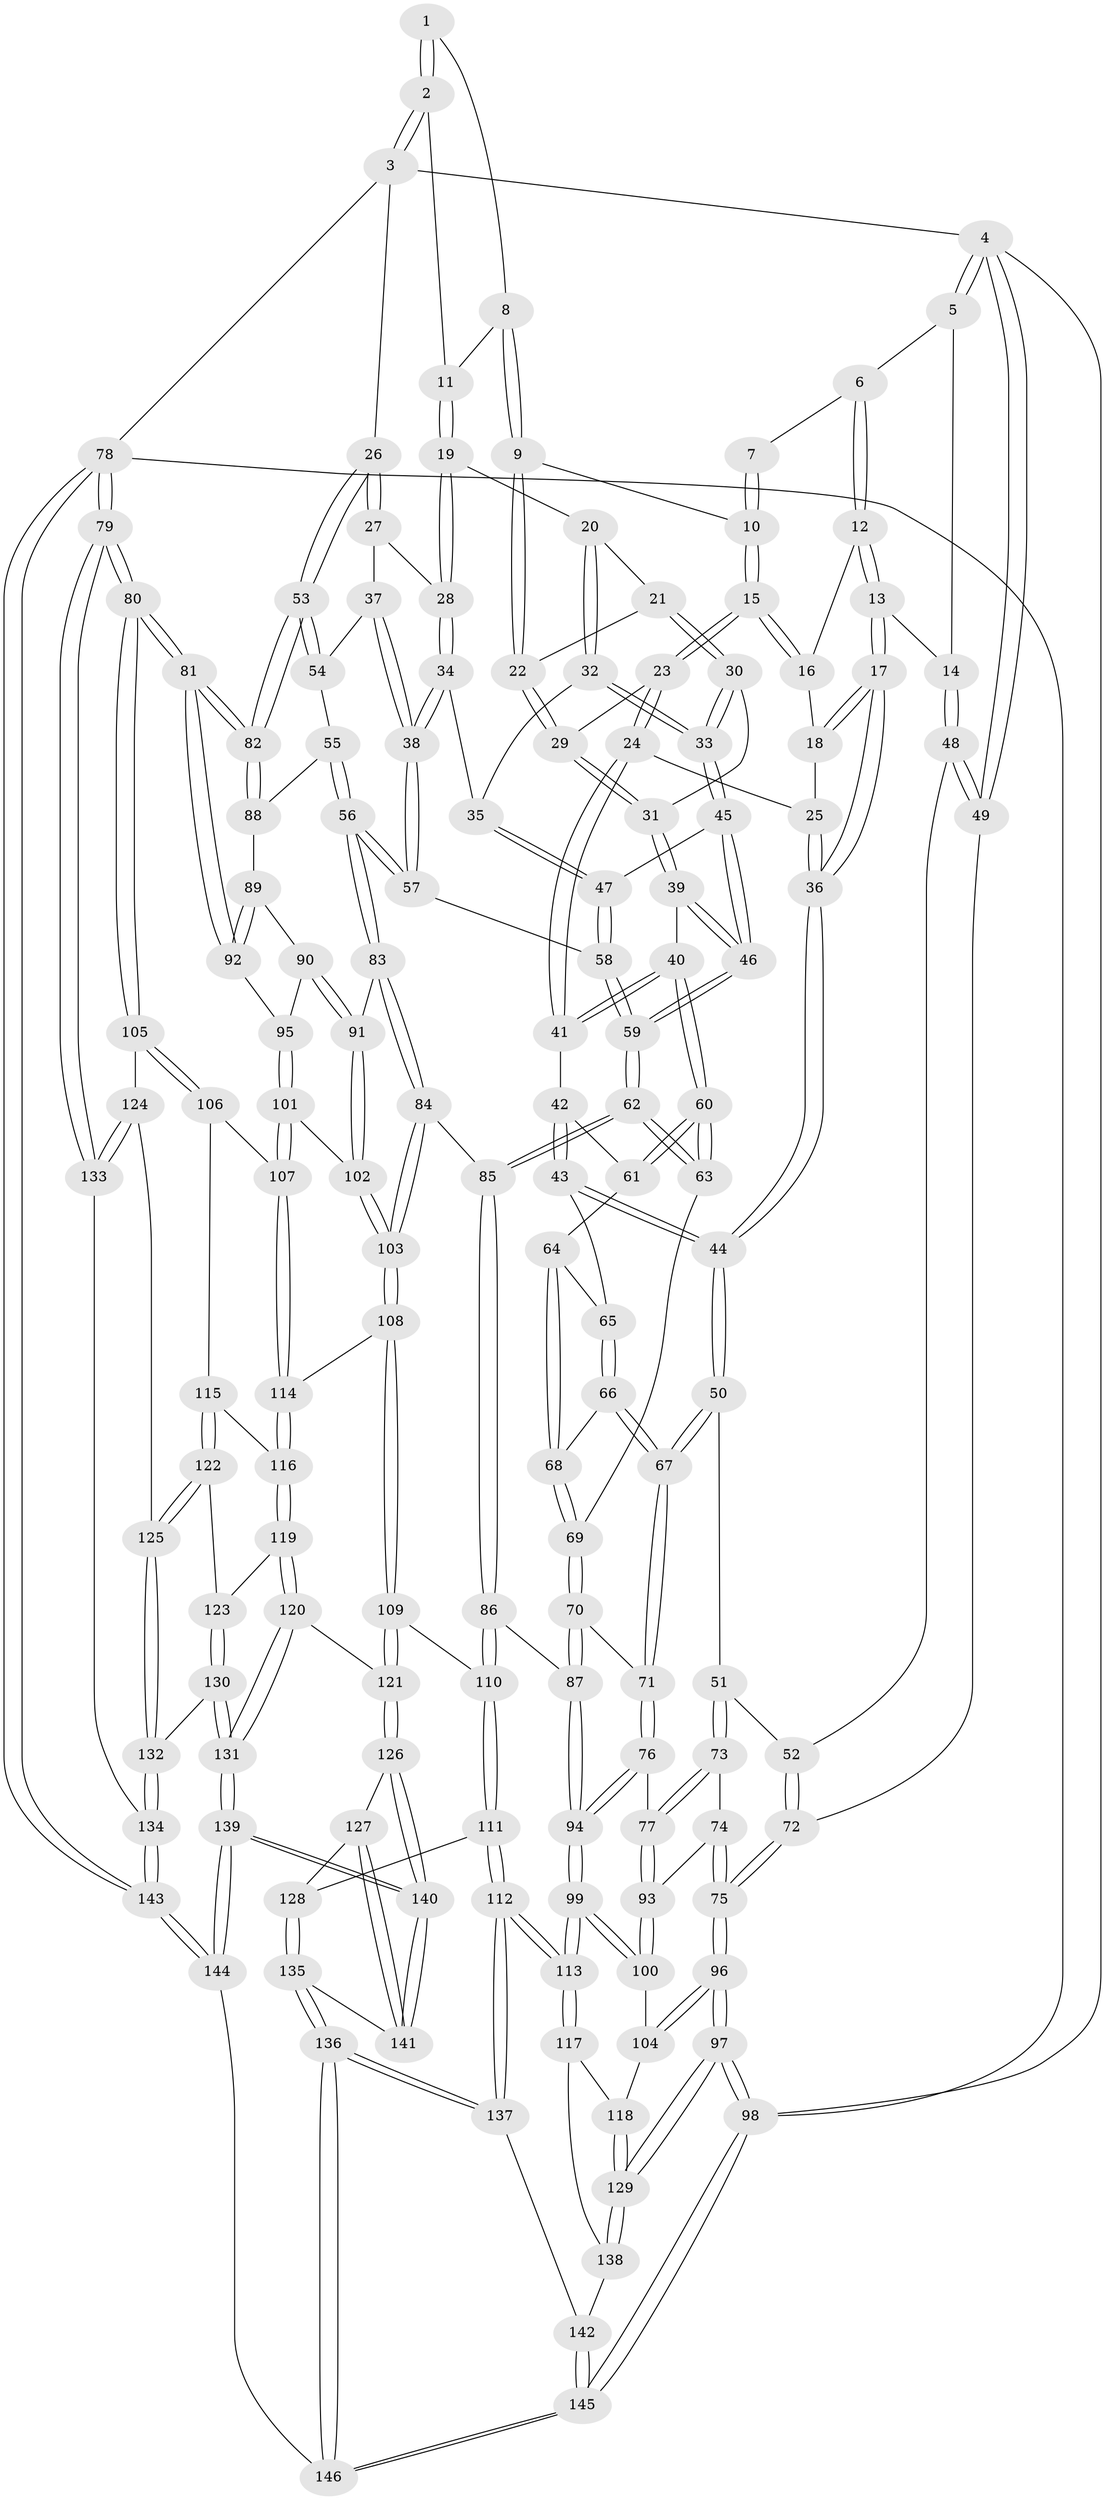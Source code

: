 // coarse degree distribution, {3: 0.6818181818181818, 4: 0.19318181818181818, 5: 0.045454545454545456, 2: 0.07954545454545454}
// Generated by graph-tools (version 1.1) at 2025/54/03/04/25 22:54:08]
// undirected, 146 vertices, 362 edges
graph export_dot {
  node [color=gray90,style=filled];
  1 [pos="+0.5194403794736248+0"];
  2 [pos="+0.9489825902982362+0"];
  3 [pos="+1+0"];
  4 [pos="+0+0"];
  5 [pos="+0.08696602360572461+0"];
  6 [pos="+0.30990589145506714+0"];
  7 [pos="+0.407939884535467+0"];
  8 [pos="+0.546003139426999+0"];
  9 [pos="+0.5401924324193662+0.06604768856395701"];
  10 [pos="+0.44674179095163863+0.06766237883374217"];
  11 [pos="+0.6351199315750369+0.04921380731317496"];
  12 [pos="+0.303110300858045+0"];
  13 [pos="+0.10219636689742127+0.14305787707622164"];
  14 [pos="+0.09861245006109289+0.1421166848843348"];
  15 [pos="+0.41503365063822284+0.11887855104264211"];
  16 [pos="+0.29349585955327995+0"];
  17 [pos="+0.15664846691223108+0.15915301730961584"];
  18 [pos="+0.27312087619821723+0.0199910847936253"];
  19 [pos="+0.6361103593208138+0.11463495668289929"];
  20 [pos="+0.6339804536163772+0.11574623632279027"];
  21 [pos="+0.5868264628290716+0.10964404946460331"];
  22 [pos="+0.5573747698680402+0.09360158618229238"];
  23 [pos="+0.4096416745477131+0.15131764447060828"];
  24 [pos="+0.37920382228599475+0.16407096697717566"];
  25 [pos="+0.3429314330290069+0.145769287219821"];
  26 [pos="+1+0"];
  27 [pos="+0.8029713069559693+0.10360349702239283"];
  28 [pos="+0.7802206280156833+0.11444400004275242"];
  29 [pos="+0.45063587139711964+0.17128290319147405"];
  30 [pos="+0.5306265385451776+0.20557254426742383"];
  31 [pos="+0.4519802456752561+0.17291549499302994"];
  32 [pos="+0.6268201044989049+0.17749984625253085"];
  33 [pos="+0.5362008930206601+0.21337192138803956"];
  34 [pos="+0.7139747534850509+0.2429625560122704"];
  35 [pos="+0.6330365468007197+0.21340280834532757"];
  36 [pos="+0.1670726234498434+0.17049299883766397"];
  37 [pos="+0.7950980806774409+0.26282602923144655"];
  38 [pos="+0.7170451957250688+0.2780940090112714"];
  39 [pos="+0.45986759493307344+0.28330676201902383"];
  40 [pos="+0.41600323887090723+0.2989086699341311"];
  41 [pos="+0.3413822615843842+0.2534192305967518"];
  42 [pos="+0.3275839005814406+0.26134048202869786"];
  43 [pos="+0.23879103332346352+0.27278620570517614"];
  44 [pos="+0.21186670918033942+0.2661843835900963"];
  45 [pos="+0.5517708900436736+0.26007747778212337"];
  46 [pos="+0.5062851076361706+0.3028902217381208"];
  47 [pos="+0.5958397726328566+0.26721633437379005"];
  48 [pos="+0.06039531922606603+0.15431044374579508"];
  49 [pos="+0+0.17363111036333"];
  50 [pos="+0.15180794763377928+0.3641862410176795"];
  51 [pos="+0.12765460783544222+0.38062386695279754"];
  52 [pos="+0.07405114596353181+0.346841931278826"];
  53 [pos="+1+0"];
  54 [pos="+0.8086097874744445+0.2739183294823777"];
  55 [pos="+0.824657685492919+0.3923862330729853"];
  56 [pos="+0.7617055955049404+0.4278416651918204"];
  57 [pos="+0.6957554188422974+0.370302970064186"];
  58 [pos="+0.6692354735923651+0.36669966822138744"];
  59 [pos="+0.525703510908557+0.42039611007504546"];
  60 [pos="+0.40861390535395464+0.35388586519832665"];
  61 [pos="+0.34184219389396137+0.3379898776334246"];
  62 [pos="+0.5113976097443135+0.4391204054929309"];
  63 [pos="+0.42308744858713837+0.41152630927362416"];
  64 [pos="+0.3341673580095608+0.3550049645066276"];
  65 [pos="+0.26212433464167895+0.3185388661057944"];
  66 [pos="+0.28257504385275944+0.37034589812841867"];
  67 [pos="+0.2756140099703556+0.4286897515489265"];
  68 [pos="+0.33397184378219275+0.35578352287038734"];
  69 [pos="+0.36181241516876006+0.4322987045761261"];
  70 [pos="+0.3171312119097856+0.46847395603316133"];
  71 [pos="+0.3006739603010444+0.4700148510946523"];
  72 [pos="+0+0.32109208823339747"];
  73 [pos="+0.1256202486174583+0.3903090090114579"];
  74 [pos="+0.050734042666210726+0.46563726939004024"];
  75 [pos="+0+0.5962908717522141"];
  76 [pos="+0.2761115066438828+0.49521286450042556"];
  77 [pos="+0.1899102823023339+0.5173617671154369"];
  78 [pos="+1+1"];
  79 [pos="+1+0.7238663168362922"];
  80 [pos="+1+0.712796543809982"];
  81 [pos="+1+0.5721406980318546"];
  82 [pos="+1+0.1992972888811711"];
  83 [pos="+0.7603278003391287+0.45611843304152416"];
  84 [pos="+0.6153600633951962+0.5663504851145749"];
  85 [pos="+0.5215857172572071+0.5514819245267301"];
  86 [pos="+0.49557271413956955+0.5798337553819682"];
  87 [pos="+0.4306164766870964+0.5887153341824337"];
  88 [pos="+0.9172551863470251+0.36562050067893104"];
  89 [pos="+0.9222198972217917+0.49747956896381956"];
  90 [pos="+0.8626070186546337+0.5281001634603716"];
  91 [pos="+0.7998037439116011+0.527299912138398"];
  92 [pos="+1+0.5556636800672653"];
  93 [pos="+0.16682382520294642+0.5532238597322299"];
  94 [pos="+0.31050159236918345+0.6794466002209189"];
  95 [pos="+0.9409072070257074+0.5712613057588104"];
  96 [pos="+0+0.6574055323821996"];
  97 [pos="+0+0.7667136793557227"];
  98 [pos="+0+1"];
  99 [pos="+0.27252014034325117+0.7399343846085642"];
  100 [pos="+0.13324954035860237+0.6508452819921513"];
  101 [pos="+0.8632169361259855+0.6486365676399066"];
  102 [pos="+0.8024832921817321+0.5822049132123687"];
  103 [pos="+0.6897939267052938+0.6785724822650337"];
  104 [pos="+0.08603955931744257+0.6543300138545843"];
  105 [pos="+1+0.7229373959799565"];
  106 [pos="+0.9189656442398283+0.6980321805048822"];
  107 [pos="+0.8663044157885494+0.6574122764920375"];
  108 [pos="+0.689184392390202+0.6901055218493778"];
  109 [pos="+0.6623744652260779+0.7246028109300858"];
  110 [pos="+0.5194463256601393+0.7079833789857937"];
  111 [pos="+0.4816198427847898+0.7791788514567949"];
  112 [pos="+0.30139615336943676+0.8361710335669276"];
  113 [pos="+0.29979652879646085+0.8334430494474201"];
  114 [pos="+0.7855189892391984+0.7335096116944624"];
  115 [pos="+0.872308179844845+0.7706146685446987"];
  116 [pos="+0.792870331589304+0.7533055409123153"];
  117 [pos="+0.14091011648079213+0.8331948121198667"];
  118 [pos="+0.10740273274663718+0.8247802114812498"];
  119 [pos="+0.7832738348928334+0.8086373240711291"];
  120 [pos="+0.7363367584120206+0.8326919854332637"];
  121 [pos="+0.6591351071186498+0.8222315444555421"];
  122 [pos="+0.8782840257246638+0.8076833499865361"];
  123 [pos="+0.8069574636408471+0.8252339803393057"];
  124 [pos="+0.9194638107185631+0.8206123564337514"];
  125 [pos="+0.8925348912415888+0.8229422072466523"];
  126 [pos="+0.6373334224141111+0.8485991632418018"];
  127 [pos="+0.5820333310875707+0.8452424735513816"];
  128 [pos="+0.5265189713037209+0.8159247198536974"];
  129 [pos="+0+0.8199863701509741"];
  130 [pos="+0.824258795791939+0.8761771958322256"];
  131 [pos="+0.7781542784775388+0.9294728126982325"];
  132 [pos="+0.8769367252053908+0.8792954921611101"];
  133 [pos="+0.9540238465473792+0.8875728482940555"];
  134 [pos="+0.9155264709815151+0.9393452249640247"];
  135 [pos="+0.4853250799163238+0.950387696860223"];
  136 [pos="+0.32746969081583005+1"];
  137 [pos="+0.30146362840642554+0.8486877865066405"];
  138 [pos="+0.0813012521229126+0.8899646432414157"];
  139 [pos="+0.7384592519451889+1"];
  140 [pos="+0.6691585705801752+1"];
  141 [pos="+0.5204107240168988+0.9442335933199003"];
  142 [pos="+0.09900423168796155+0.9155396067896326"];
  143 [pos="+0.920197364522969+1"];
  144 [pos="+0.7742338414181681+1"];
  145 [pos="+0+1"];
  146 [pos="+0.2958162081609618+1"];
  1 -- 2;
  1 -- 2;
  1 -- 8;
  2 -- 3;
  2 -- 3;
  2 -- 11;
  3 -- 4;
  3 -- 26;
  3 -- 78;
  4 -- 5;
  4 -- 5;
  4 -- 49;
  4 -- 49;
  4 -- 98;
  5 -- 6;
  5 -- 14;
  6 -- 7;
  6 -- 12;
  6 -- 12;
  7 -- 10;
  7 -- 10;
  8 -- 9;
  8 -- 9;
  8 -- 11;
  9 -- 10;
  9 -- 22;
  9 -- 22;
  10 -- 15;
  10 -- 15;
  11 -- 19;
  11 -- 19;
  12 -- 13;
  12 -- 13;
  12 -- 16;
  13 -- 14;
  13 -- 17;
  13 -- 17;
  14 -- 48;
  14 -- 48;
  15 -- 16;
  15 -- 16;
  15 -- 23;
  15 -- 23;
  16 -- 18;
  17 -- 18;
  17 -- 18;
  17 -- 36;
  17 -- 36;
  18 -- 25;
  19 -- 20;
  19 -- 28;
  19 -- 28;
  20 -- 21;
  20 -- 32;
  20 -- 32;
  21 -- 22;
  21 -- 30;
  21 -- 30;
  22 -- 29;
  22 -- 29;
  23 -- 24;
  23 -- 24;
  23 -- 29;
  24 -- 25;
  24 -- 41;
  24 -- 41;
  25 -- 36;
  25 -- 36;
  26 -- 27;
  26 -- 27;
  26 -- 53;
  26 -- 53;
  27 -- 28;
  27 -- 37;
  28 -- 34;
  28 -- 34;
  29 -- 31;
  29 -- 31;
  30 -- 31;
  30 -- 33;
  30 -- 33;
  31 -- 39;
  31 -- 39;
  32 -- 33;
  32 -- 33;
  32 -- 35;
  33 -- 45;
  33 -- 45;
  34 -- 35;
  34 -- 38;
  34 -- 38;
  35 -- 47;
  35 -- 47;
  36 -- 44;
  36 -- 44;
  37 -- 38;
  37 -- 38;
  37 -- 54;
  38 -- 57;
  38 -- 57;
  39 -- 40;
  39 -- 46;
  39 -- 46;
  40 -- 41;
  40 -- 41;
  40 -- 60;
  40 -- 60;
  41 -- 42;
  42 -- 43;
  42 -- 43;
  42 -- 61;
  43 -- 44;
  43 -- 44;
  43 -- 65;
  44 -- 50;
  44 -- 50;
  45 -- 46;
  45 -- 46;
  45 -- 47;
  46 -- 59;
  46 -- 59;
  47 -- 58;
  47 -- 58;
  48 -- 49;
  48 -- 49;
  48 -- 52;
  49 -- 72;
  50 -- 51;
  50 -- 67;
  50 -- 67;
  51 -- 52;
  51 -- 73;
  51 -- 73;
  52 -- 72;
  52 -- 72;
  53 -- 54;
  53 -- 54;
  53 -- 82;
  53 -- 82;
  54 -- 55;
  55 -- 56;
  55 -- 56;
  55 -- 88;
  56 -- 57;
  56 -- 57;
  56 -- 83;
  56 -- 83;
  57 -- 58;
  58 -- 59;
  58 -- 59;
  59 -- 62;
  59 -- 62;
  60 -- 61;
  60 -- 61;
  60 -- 63;
  60 -- 63;
  61 -- 64;
  62 -- 63;
  62 -- 63;
  62 -- 85;
  62 -- 85;
  63 -- 69;
  64 -- 65;
  64 -- 68;
  64 -- 68;
  65 -- 66;
  65 -- 66;
  66 -- 67;
  66 -- 67;
  66 -- 68;
  67 -- 71;
  67 -- 71;
  68 -- 69;
  68 -- 69;
  69 -- 70;
  69 -- 70;
  70 -- 71;
  70 -- 87;
  70 -- 87;
  71 -- 76;
  71 -- 76;
  72 -- 75;
  72 -- 75;
  73 -- 74;
  73 -- 77;
  73 -- 77;
  74 -- 75;
  74 -- 75;
  74 -- 93;
  75 -- 96;
  75 -- 96;
  76 -- 77;
  76 -- 94;
  76 -- 94;
  77 -- 93;
  77 -- 93;
  78 -- 79;
  78 -- 79;
  78 -- 143;
  78 -- 143;
  78 -- 98;
  79 -- 80;
  79 -- 80;
  79 -- 133;
  79 -- 133;
  80 -- 81;
  80 -- 81;
  80 -- 105;
  80 -- 105;
  81 -- 82;
  81 -- 82;
  81 -- 92;
  81 -- 92;
  82 -- 88;
  82 -- 88;
  83 -- 84;
  83 -- 84;
  83 -- 91;
  84 -- 85;
  84 -- 103;
  84 -- 103;
  85 -- 86;
  85 -- 86;
  86 -- 87;
  86 -- 110;
  86 -- 110;
  87 -- 94;
  87 -- 94;
  88 -- 89;
  89 -- 90;
  89 -- 92;
  89 -- 92;
  90 -- 91;
  90 -- 91;
  90 -- 95;
  91 -- 102;
  91 -- 102;
  92 -- 95;
  93 -- 100;
  93 -- 100;
  94 -- 99;
  94 -- 99;
  95 -- 101;
  95 -- 101;
  96 -- 97;
  96 -- 97;
  96 -- 104;
  96 -- 104;
  97 -- 98;
  97 -- 98;
  97 -- 129;
  97 -- 129;
  98 -- 145;
  98 -- 145;
  99 -- 100;
  99 -- 100;
  99 -- 113;
  99 -- 113;
  100 -- 104;
  101 -- 102;
  101 -- 107;
  101 -- 107;
  102 -- 103;
  102 -- 103;
  103 -- 108;
  103 -- 108;
  104 -- 118;
  105 -- 106;
  105 -- 106;
  105 -- 124;
  106 -- 107;
  106 -- 115;
  107 -- 114;
  107 -- 114;
  108 -- 109;
  108 -- 109;
  108 -- 114;
  109 -- 110;
  109 -- 121;
  109 -- 121;
  110 -- 111;
  110 -- 111;
  111 -- 112;
  111 -- 112;
  111 -- 128;
  112 -- 113;
  112 -- 113;
  112 -- 137;
  112 -- 137;
  113 -- 117;
  113 -- 117;
  114 -- 116;
  114 -- 116;
  115 -- 116;
  115 -- 122;
  115 -- 122;
  116 -- 119;
  116 -- 119;
  117 -- 118;
  117 -- 138;
  118 -- 129;
  118 -- 129;
  119 -- 120;
  119 -- 120;
  119 -- 123;
  120 -- 121;
  120 -- 131;
  120 -- 131;
  121 -- 126;
  121 -- 126;
  122 -- 123;
  122 -- 125;
  122 -- 125;
  123 -- 130;
  123 -- 130;
  124 -- 125;
  124 -- 133;
  124 -- 133;
  125 -- 132;
  125 -- 132;
  126 -- 127;
  126 -- 140;
  126 -- 140;
  127 -- 128;
  127 -- 141;
  127 -- 141;
  128 -- 135;
  128 -- 135;
  129 -- 138;
  129 -- 138;
  130 -- 131;
  130 -- 131;
  130 -- 132;
  131 -- 139;
  131 -- 139;
  132 -- 134;
  132 -- 134;
  133 -- 134;
  134 -- 143;
  134 -- 143;
  135 -- 136;
  135 -- 136;
  135 -- 141;
  136 -- 137;
  136 -- 137;
  136 -- 146;
  136 -- 146;
  137 -- 142;
  138 -- 142;
  139 -- 140;
  139 -- 140;
  139 -- 144;
  139 -- 144;
  140 -- 141;
  140 -- 141;
  142 -- 145;
  142 -- 145;
  143 -- 144;
  143 -- 144;
  144 -- 146;
  145 -- 146;
  145 -- 146;
}
